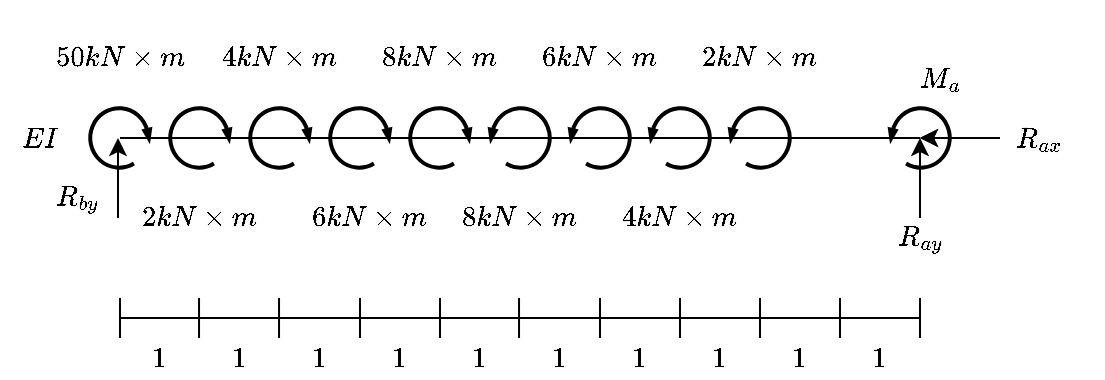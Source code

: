 <mxfile version="15.4.1" type="device"><diagram id="3wqxQpXpAx_bmg-5b5vm" name="Page-1"><mxGraphModel dx="460" dy="723" grid="1" gridSize="10" guides="1" tooltips="1" connect="1" arrows="1" fold="1" page="1" pageScale="1" pageWidth="850" pageHeight="1100" math="1" shadow="0"><root><mxCell id="0"/><mxCell id="1" parent="0"/><mxCell id="gDfdoqJfJN4b6E0qXy2k-1" value="" style="endArrow=none;html=1;startArrow=none;" parent="1" edge="1"><mxGeometry width="50" height="50" relative="1" as="geometry"><mxPoint x="160" y="320" as="sourcePoint"/><mxPoint x="560" y="320" as="targetPoint"/></mxGeometry></mxCell><mxCell id="gDfdoqJfJN4b6E0qXy2k-3" value="" style="endArrow=classic;html=1;" parent="1" edge="1"><mxGeometry width="50" height="50" relative="1" as="geometry"><mxPoint x="600" y="320" as="sourcePoint"/><mxPoint x="560" y="320" as="targetPoint"/></mxGeometry></mxCell><mxCell id="gDfdoqJfJN4b6E0qXy2k-6" value="" style="endArrow=classic;html=1;startArrow=none;" parent="1" edge="1"><mxGeometry width="50" height="50" relative="1" as="geometry"><mxPoint x="570" y="320" as="sourcePoint"/><mxPoint x="560" y="320" as="targetPoint"/></mxGeometry></mxCell><mxCell id="gDfdoqJfJN4b6E0qXy2k-7" value="&lt;div&gt;$$R_{ay}$$&lt;/div&gt;" style="text;html=1;strokeColor=none;fillColor=none;align=center;verticalAlign=middle;whiteSpace=wrap;rounded=0;" parent="1" vertex="1"><mxGeometry x="540" y="360" width="40" height="20" as="geometry"/></mxCell><mxCell id="gDfdoqJfJN4b6E0qXy2k-79" value="$$50 kN \times m $$" style="text;html=1;strokeColor=none;fillColor=none;align=center;verticalAlign=middle;whiteSpace=wrap;rounded=0;" parent="1" vertex="1"><mxGeometry x="140" y="270" width="40" height="20" as="geometry"/></mxCell><mxCell id="gDfdoqJfJN4b6E0qXy2k-80" value="$$EI$$" style="text;html=1;strokeColor=none;fillColor=none;align=center;verticalAlign=middle;whiteSpace=wrap;rounded=0;" parent="1" vertex="1"><mxGeometry x="100" y="310" width="40" height="20" as="geometry"/></mxCell><mxCell id="gDfdoqJfJN4b6E0qXy2k-81" value="" style="group" parent="1" vertex="1" connectable="0"><mxGeometry x="160" y="400" width="400" height="40" as="geometry"/></mxCell><mxCell id="gDfdoqJfJN4b6E0qXy2k-82" value="" style="endArrow=none;html=1;" parent="gDfdoqJfJN4b6E0qXy2k-81" edge="1"><mxGeometry width="50" height="50" relative="1" as="geometry"><mxPoint y="10" as="sourcePoint"/><mxPoint x="400" y="10" as="targetPoint"/></mxGeometry></mxCell><mxCell id="gDfdoqJfJN4b6E0qXy2k-83" value="" style="endArrow=none;html=1;" parent="gDfdoqJfJN4b6E0qXy2k-81" edge="1"><mxGeometry width="50" height="50" relative="1" as="geometry"><mxPoint y="20" as="sourcePoint"/><mxPoint as="targetPoint"/></mxGeometry></mxCell><mxCell id="gDfdoqJfJN4b6E0qXy2k-84" value="" style="endArrow=none;html=1;" parent="gDfdoqJfJN4b6E0qXy2k-81" edge="1"><mxGeometry width="50" height="50" relative="1" as="geometry"><mxPoint x="39.52" y="20" as="sourcePoint"/><mxPoint x="39.52" as="targetPoint"/></mxGeometry></mxCell><mxCell id="gDfdoqJfJN4b6E0qXy2k-85" value="" style="endArrow=none;html=1;" parent="gDfdoqJfJN4b6E0qXy2k-81" edge="1"><mxGeometry width="50" height="50" relative="1" as="geometry"><mxPoint x="79.52" y="20" as="sourcePoint"/><mxPoint x="79.52" as="targetPoint"/></mxGeometry></mxCell><mxCell id="gDfdoqJfJN4b6E0qXy2k-86" value="" style="endArrow=none;html=1;" parent="gDfdoqJfJN4b6E0qXy2k-81" edge="1"><mxGeometry width="50" height="50" relative="1" as="geometry"><mxPoint x="120" y="20" as="sourcePoint"/><mxPoint x="120" as="targetPoint"/></mxGeometry></mxCell><mxCell id="gDfdoqJfJN4b6E0qXy2k-87" value="" style="endArrow=none;html=1;" parent="gDfdoqJfJN4b6E0qXy2k-81" edge="1"><mxGeometry width="50" height="50" relative="1" as="geometry"><mxPoint x="160" y="20" as="sourcePoint"/><mxPoint x="160" as="targetPoint"/></mxGeometry></mxCell><mxCell id="gDfdoqJfJN4b6E0qXy2k-88" value="" style="endArrow=none;html=1;" parent="gDfdoqJfJN4b6E0qXy2k-81" edge="1"><mxGeometry width="50" height="50" relative="1" as="geometry"><mxPoint x="199.52" y="20" as="sourcePoint"/><mxPoint x="199.52" as="targetPoint"/></mxGeometry></mxCell><mxCell id="gDfdoqJfJN4b6E0qXy2k-89" value="" style="endArrow=none;html=1;" parent="gDfdoqJfJN4b6E0qXy2k-81" edge="1"><mxGeometry width="50" height="50" relative="1" as="geometry"><mxPoint x="240" y="20" as="sourcePoint"/><mxPoint x="240" as="targetPoint"/></mxGeometry></mxCell><mxCell id="gDfdoqJfJN4b6E0qXy2k-90" value="" style="endArrow=none;html=1;" parent="gDfdoqJfJN4b6E0qXy2k-81" edge="1"><mxGeometry width="50" height="50" relative="1" as="geometry"><mxPoint x="280" y="20" as="sourcePoint"/><mxPoint x="280" as="targetPoint"/></mxGeometry></mxCell><mxCell id="gDfdoqJfJN4b6E0qXy2k-91" value="" style="endArrow=none;html=1;" parent="gDfdoqJfJN4b6E0qXy2k-81" edge="1"><mxGeometry width="50" height="50" relative="1" as="geometry"><mxPoint x="320" y="20" as="sourcePoint"/><mxPoint x="320" as="targetPoint"/></mxGeometry></mxCell><mxCell id="gDfdoqJfJN4b6E0qXy2k-92" value="" style="endArrow=none;html=1;" parent="gDfdoqJfJN4b6E0qXy2k-81" edge="1"><mxGeometry width="50" height="50" relative="1" as="geometry"><mxPoint x="360" y="20" as="sourcePoint"/><mxPoint x="360" as="targetPoint"/></mxGeometry></mxCell><mxCell id="gDfdoqJfJN4b6E0qXy2k-93" value="" style="endArrow=none;html=1;" parent="gDfdoqJfJN4b6E0qXy2k-81" edge="1"><mxGeometry width="50" height="50" relative="1" as="geometry"><mxPoint x="400" y="20" as="sourcePoint"/><mxPoint x="400" as="targetPoint"/></mxGeometry></mxCell><mxCell id="gDfdoqJfJN4b6E0qXy2k-94" value="$$1$$" style="text;html=1;strokeColor=none;fillColor=none;align=center;verticalAlign=middle;whiteSpace=wrap;rounded=0;" parent="gDfdoqJfJN4b6E0qXy2k-81" vertex="1"><mxGeometry y="20" width="40" height="20" as="geometry"/></mxCell><mxCell id="gDfdoqJfJN4b6E0qXy2k-95" value="$$1$$" style="text;html=1;strokeColor=none;fillColor=none;align=center;verticalAlign=middle;whiteSpace=wrap;rounded=0;" parent="gDfdoqJfJN4b6E0qXy2k-81" vertex="1"><mxGeometry x="40" y="20" width="40" height="20" as="geometry"/></mxCell><mxCell id="gDfdoqJfJN4b6E0qXy2k-96" value="$$1$$" style="text;html=1;strokeColor=none;fillColor=none;align=center;verticalAlign=middle;whiteSpace=wrap;rounded=0;" parent="gDfdoqJfJN4b6E0qXy2k-81" vertex="1"><mxGeometry x="80" y="20" width="40" height="20" as="geometry"/></mxCell><mxCell id="gDfdoqJfJN4b6E0qXy2k-97" value="$$1$$" style="text;html=1;strokeColor=none;fillColor=none;align=center;verticalAlign=middle;whiteSpace=wrap;rounded=0;" parent="gDfdoqJfJN4b6E0qXy2k-81" vertex="1"><mxGeometry x="120" y="20" width="40" height="20" as="geometry"/></mxCell><mxCell id="gDfdoqJfJN4b6E0qXy2k-98" value="$$1$$" style="text;html=1;strokeColor=none;fillColor=none;align=center;verticalAlign=middle;whiteSpace=wrap;rounded=0;" parent="gDfdoqJfJN4b6E0qXy2k-81" vertex="1"><mxGeometry x="160" y="20" width="40" height="20" as="geometry"/></mxCell><mxCell id="gDfdoqJfJN4b6E0qXy2k-99" value="$$1$$" style="text;html=1;strokeColor=none;fillColor=none;align=center;verticalAlign=middle;whiteSpace=wrap;rounded=0;" parent="gDfdoqJfJN4b6E0qXy2k-81" vertex="1"><mxGeometry x="200" y="20" width="40" height="20" as="geometry"/></mxCell><mxCell id="gDfdoqJfJN4b6E0qXy2k-100" value="$$1$$" style="text;html=1;strokeColor=none;fillColor=none;align=center;verticalAlign=middle;whiteSpace=wrap;rounded=0;" parent="gDfdoqJfJN4b6E0qXy2k-81" vertex="1"><mxGeometry x="240" y="20" width="40" height="20" as="geometry"/></mxCell><mxCell id="gDfdoqJfJN4b6E0qXy2k-101" value="$$1$$" style="text;html=1;strokeColor=none;fillColor=none;align=center;verticalAlign=middle;whiteSpace=wrap;rounded=0;" parent="gDfdoqJfJN4b6E0qXy2k-81" vertex="1"><mxGeometry x="280" y="20" width="40" height="20" as="geometry"/></mxCell><mxCell id="gDfdoqJfJN4b6E0qXy2k-102" value="$$1$$" style="text;html=1;strokeColor=none;fillColor=none;align=center;verticalAlign=middle;whiteSpace=wrap;rounded=0;" parent="gDfdoqJfJN4b6E0qXy2k-81" vertex="1"><mxGeometry x="320" y="20" width="40" height="20" as="geometry"/></mxCell><mxCell id="gDfdoqJfJN4b6E0qXy2k-103" value="$$1$$" style="text;html=1;strokeColor=none;fillColor=none;align=center;verticalAlign=middle;whiteSpace=wrap;rounded=0;" parent="gDfdoqJfJN4b6E0qXy2k-81" vertex="1"><mxGeometry x="360" y="20" width="40" height="20" as="geometry"/></mxCell><mxCell id="gDfdoqJfJN4b6E0qXy2k-107" value="&lt;div&gt;$$R_{ax}$$&lt;/div&gt;" style="text;html=1;strokeColor=none;fillColor=none;align=center;verticalAlign=middle;whiteSpace=wrap;rounded=0;" parent="1" vertex="1"><mxGeometry x="600" y="310" width="40" height="20" as="geometry"/></mxCell><mxCell id="gDfdoqJfJN4b6E0qXy2k-108" value="&lt;div&gt;$$M_{a}$$&lt;/div&gt;" style="text;html=1;strokeColor=none;fillColor=none;align=center;verticalAlign=middle;whiteSpace=wrap;rounded=0;" parent="1" vertex="1"><mxGeometry x="550" y="280" width="40" height="20" as="geometry"/></mxCell><mxCell id="gDfdoqJfJN4b6E0qXy2k-118" value="" style="verticalLabelPosition=bottom;html=1;verticalAlign=top;strokeWidth=2;shape=mxgraph.lean_mapping.physical_pull;pointerEvents=1;sketch=0;rotation=-180;flipH=1;" parent="1" vertex="1"><mxGeometry x="185" y="305" width="30" height="30" as="geometry"/></mxCell><mxCell id="gDfdoqJfJN4b6E0qXy2k-133" value="" style="endArrow=classic;html=1;" parent="1" edge="1"><mxGeometry width="50" height="50" relative="1" as="geometry"><mxPoint x="560" y="360" as="sourcePoint"/><mxPoint x="560" y="320" as="targetPoint"/></mxGeometry></mxCell><mxCell id="gDfdoqJfJN4b6E0qXy2k-139" value="" style="verticalLabelPosition=bottom;html=1;verticalAlign=top;strokeWidth=2;shape=mxgraph.lean_mapping.physical_pull;pointerEvents=1;sketch=0;rotation=-180;flipH=0;" parent="1" vertex="1"><mxGeometry x="545" y="305" width="30" height="30" as="geometry"/></mxCell><mxCell id="gDfdoqJfJN4b6E0qXy2k-150" value="" style="verticalLabelPosition=bottom;html=1;verticalAlign=top;strokeWidth=2;shape=mxgraph.lean_mapping.physical_pull;pointerEvents=1;sketch=0;rotation=-180;flipH=1;" parent="1" vertex="1"><mxGeometry x="145" y="305" width="30" height="30" as="geometry"/></mxCell><mxCell id="gDfdoqJfJN4b6E0qXy2k-155" value="" style="verticalLabelPosition=bottom;html=1;verticalAlign=top;strokeWidth=2;shape=mxgraph.lean_mapping.physical_pull;pointerEvents=1;sketch=0;rotation=-180;flipH=1;" parent="1" vertex="1"><mxGeometry x="265" y="305" width="30" height="30" as="geometry"/></mxCell><mxCell id="gDfdoqJfJN4b6E0qXy2k-156" value="" style="verticalLabelPosition=bottom;html=1;verticalAlign=top;strokeWidth=2;shape=mxgraph.lean_mapping.physical_pull;pointerEvents=1;sketch=0;rotation=-180;flipH=1;" parent="1" vertex="1"><mxGeometry x="225" y="305" width="30" height="30" as="geometry"/></mxCell><mxCell id="gDfdoqJfJN4b6E0qXy2k-157" value="" style="verticalLabelPosition=bottom;html=1;verticalAlign=top;strokeWidth=2;shape=mxgraph.lean_mapping.physical_pull;pointerEvents=1;sketch=0;rotation=-180;flipH=1;" parent="1" vertex="1"><mxGeometry x="305" y="305" width="30" height="30" as="geometry"/></mxCell><mxCell id="gDfdoqJfJN4b6E0qXy2k-158" value="" style="verticalLabelPosition=bottom;html=1;verticalAlign=top;strokeWidth=2;shape=mxgraph.lean_mapping.physical_pull;pointerEvents=1;sketch=0;rotation=-180;flipH=0;" parent="1" vertex="1"><mxGeometry x="345" y="305" width="30" height="30" as="geometry"/></mxCell><mxCell id="gDfdoqJfJN4b6E0qXy2k-159" value="" style="verticalLabelPosition=bottom;html=1;verticalAlign=top;strokeWidth=2;shape=mxgraph.lean_mapping.physical_pull;pointerEvents=1;sketch=0;rotation=-180;flipH=0;" parent="1" vertex="1"><mxGeometry x="385" y="305" width="30" height="30" as="geometry"/></mxCell><mxCell id="gDfdoqJfJN4b6E0qXy2k-160" value="" style="verticalLabelPosition=bottom;html=1;verticalAlign=top;strokeWidth=2;shape=mxgraph.lean_mapping.physical_pull;pointerEvents=1;sketch=0;rotation=-180;flipH=0;" parent="1" vertex="1"><mxGeometry x="425" y="305" width="30" height="30" as="geometry"/></mxCell><mxCell id="gDfdoqJfJN4b6E0qXy2k-161" value="" style="verticalLabelPosition=bottom;html=1;verticalAlign=top;strokeWidth=2;shape=mxgraph.lean_mapping.physical_pull;pointerEvents=1;sketch=0;rotation=-180;flipH=0;" parent="1" vertex="1"><mxGeometry x="465" y="305" width="30" height="30" as="geometry"/></mxCell><mxCell id="gDfdoqJfJN4b6E0qXy2k-162" value="$$2 kN \times m $$" style="text;html=1;strokeColor=none;fillColor=none;align=center;verticalAlign=middle;whiteSpace=wrap;rounded=0;" parent="1" vertex="1"><mxGeometry x="180" y="350" width="40" height="20" as="geometry"/></mxCell><mxCell id="gDfdoqJfJN4b6E0qXy2k-163" value="$$4 kN \times m $$" style="text;html=1;strokeColor=none;fillColor=none;align=center;verticalAlign=middle;whiteSpace=wrap;rounded=0;" parent="1" vertex="1"><mxGeometry x="220" y="270" width="40" height="20" as="geometry"/></mxCell><mxCell id="gDfdoqJfJN4b6E0qXy2k-164" value="$$6 kN \times m $$" style="text;html=1;strokeColor=none;fillColor=none;align=center;verticalAlign=middle;whiteSpace=wrap;rounded=0;" parent="1" vertex="1"><mxGeometry x="265" y="350" width="40" height="20" as="geometry"/></mxCell><mxCell id="gDfdoqJfJN4b6E0qXy2k-165" value="$$8 kN \times m $$" style="text;html=1;strokeColor=none;fillColor=none;align=center;verticalAlign=middle;whiteSpace=wrap;rounded=0;" parent="1" vertex="1"><mxGeometry x="300" y="270" width="40" height="20" as="geometry"/></mxCell><mxCell id="gDfdoqJfJN4b6E0qXy2k-166" value="$$6 kN \times m $$" style="text;html=1;strokeColor=none;fillColor=none;align=center;verticalAlign=middle;whiteSpace=wrap;rounded=0;" parent="1" vertex="1"><mxGeometry x="380" y="270" width="40" height="20" as="geometry"/></mxCell><mxCell id="gDfdoqJfJN4b6E0qXy2k-167" value="$$8 kN \times m $$" style="text;html=1;strokeColor=none;fillColor=none;align=center;verticalAlign=middle;whiteSpace=wrap;rounded=0;" parent="1" vertex="1"><mxGeometry x="340" y="350" width="40" height="20" as="geometry"/></mxCell><mxCell id="gDfdoqJfJN4b6E0qXy2k-168" value="$$4 kN \times m $$" style="text;html=1;strokeColor=none;fillColor=none;align=center;verticalAlign=middle;whiteSpace=wrap;rounded=0;" parent="1" vertex="1"><mxGeometry x="420" y="350" width="40" height="20" as="geometry"/></mxCell><mxCell id="gDfdoqJfJN4b6E0qXy2k-169" value="$$2 kN \times m $$" style="text;html=1;strokeColor=none;fillColor=none;align=center;verticalAlign=middle;whiteSpace=wrap;rounded=0;" parent="1" vertex="1"><mxGeometry x="460" y="270" width="40" height="20" as="geometry"/></mxCell><mxCell id="bDFQ5biGpYGFWVid4hwS-1" value="" style="endArrow=classic;html=1;" edge="1" parent="1"><mxGeometry width="50" height="50" relative="1" as="geometry"><mxPoint x="159" y="360" as="sourcePoint"/><mxPoint x="159" y="320" as="targetPoint"/></mxGeometry></mxCell><mxCell id="bDFQ5biGpYGFWVid4hwS-2" value="&lt;div&gt;$$R_{by}$$&lt;/div&gt;" style="text;html=1;strokeColor=none;fillColor=none;align=center;verticalAlign=middle;whiteSpace=wrap;rounded=0;" vertex="1" parent="1"><mxGeometry x="119" y="340" width="40" height="20" as="geometry"/></mxCell></root></mxGraphModel></diagram></mxfile>
